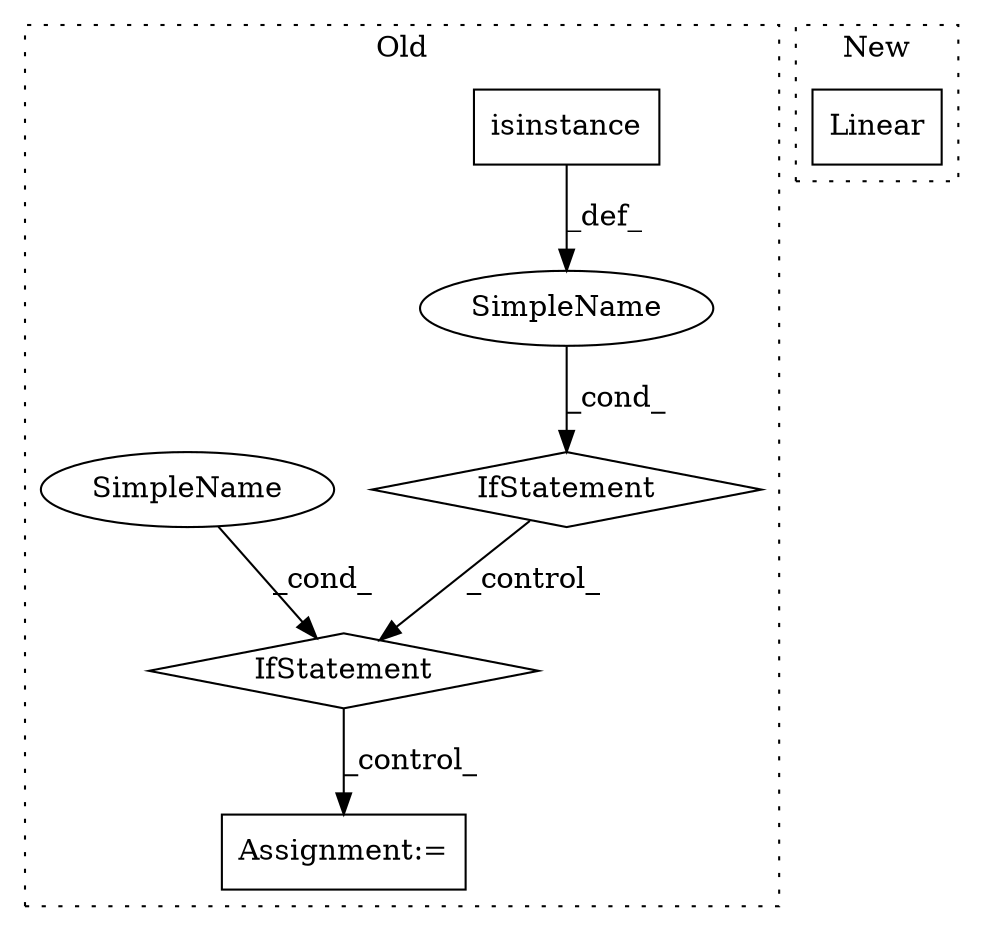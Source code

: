 digraph G {
subgraph cluster0 {
1 [label="isinstance" a="32" s="25882,25903" l="11,1" shape="box"];
3 [label="IfStatement" a="25" s="25977,25997" l="4,2" shape="diamond"];
4 [label="SimpleName" a="42" s="" l="" shape="ellipse"];
5 [label="IfStatement" a="25" s="25878,25904" l="4,2" shape="diamond"];
6 [label="Assignment:=" a="7" s="26018" l="1" shape="box"];
7 [label="SimpleName" a="42" s="" l="" shape="ellipse"];
label = "Old";
style="dotted";
}
subgraph cluster1 {
2 [label="Linear" a="32" s="19416,19483" l="7,1" shape="box"];
label = "New";
style="dotted";
}
1 -> 4 [label="_def_"];
3 -> 6 [label="_control_"];
4 -> 5 [label="_cond_"];
5 -> 3 [label="_control_"];
7 -> 3 [label="_cond_"];
}